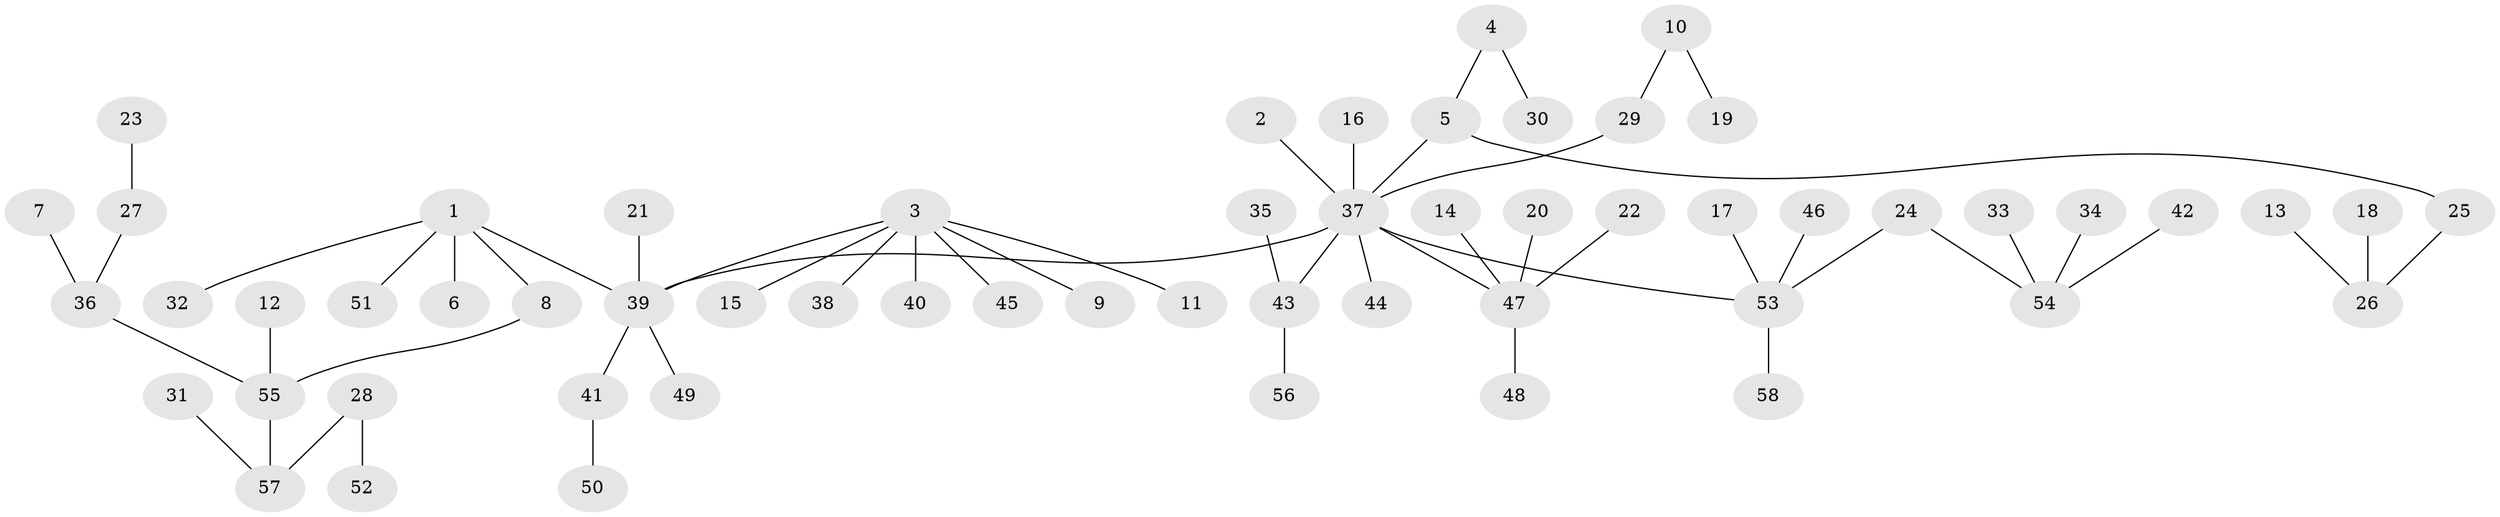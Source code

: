 // original degree distribution, {4: 0.0603448275862069, 3: 0.12931034482758622, 8: 0.008620689655172414, 10: 0.008620689655172414, 2: 0.25862068965517243, 5: 0.02586206896551724, 1: 0.5, 6: 0.008620689655172414}
// Generated by graph-tools (version 1.1) at 2025/26/03/09/25 03:26:24]
// undirected, 58 vertices, 57 edges
graph export_dot {
graph [start="1"]
  node [color=gray90,style=filled];
  1;
  2;
  3;
  4;
  5;
  6;
  7;
  8;
  9;
  10;
  11;
  12;
  13;
  14;
  15;
  16;
  17;
  18;
  19;
  20;
  21;
  22;
  23;
  24;
  25;
  26;
  27;
  28;
  29;
  30;
  31;
  32;
  33;
  34;
  35;
  36;
  37;
  38;
  39;
  40;
  41;
  42;
  43;
  44;
  45;
  46;
  47;
  48;
  49;
  50;
  51;
  52;
  53;
  54;
  55;
  56;
  57;
  58;
  1 -- 6 [weight=1.0];
  1 -- 8 [weight=1.0];
  1 -- 32 [weight=1.0];
  1 -- 39 [weight=1.0];
  1 -- 51 [weight=1.0];
  2 -- 37 [weight=1.0];
  3 -- 9 [weight=1.0];
  3 -- 11 [weight=1.0];
  3 -- 15 [weight=1.0];
  3 -- 38 [weight=1.0];
  3 -- 39 [weight=1.0];
  3 -- 40 [weight=1.0];
  3 -- 45 [weight=1.0];
  4 -- 5 [weight=1.0];
  4 -- 30 [weight=1.0];
  5 -- 25 [weight=1.0];
  5 -- 37 [weight=1.0];
  7 -- 36 [weight=1.0];
  8 -- 55 [weight=1.0];
  10 -- 19 [weight=1.0];
  10 -- 29 [weight=1.0];
  12 -- 55 [weight=1.0];
  13 -- 26 [weight=1.0];
  14 -- 47 [weight=1.0];
  16 -- 37 [weight=1.0];
  17 -- 53 [weight=1.0];
  18 -- 26 [weight=1.0];
  20 -- 47 [weight=1.0];
  21 -- 39 [weight=1.0];
  22 -- 47 [weight=1.0];
  23 -- 27 [weight=1.0];
  24 -- 53 [weight=1.0];
  24 -- 54 [weight=1.0];
  25 -- 26 [weight=1.0];
  27 -- 36 [weight=1.0];
  28 -- 52 [weight=1.0];
  28 -- 57 [weight=1.0];
  29 -- 37 [weight=1.0];
  31 -- 57 [weight=1.0];
  33 -- 54 [weight=1.0];
  34 -- 54 [weight=1.0];
  35 -- 43 [weight=1.0];
  36 -- 55 [weight=1.0];
  37 -- 39 [weight=1.0];
  37 -- 43 [weight=1.0];
  37 -- 44 [weight=1.0];
  37 -- 47 [weight=1.0];
  37 -- 53 [weight=1.0];
  39 -- 41 [weight=1.0];
  39 -- 49 [weight=1.0];
  41 -- 50 [weight=1.0];
  42 -- 54 [weight=1.0];
  43 -- 56 [weight=1.0];
  46 -- 53 [weight=1.0];
  47 -- 48 [weight=1.0];
  53 -- 58 [weight=1.0];
  55 -- 57 [weight=1.0];
}
